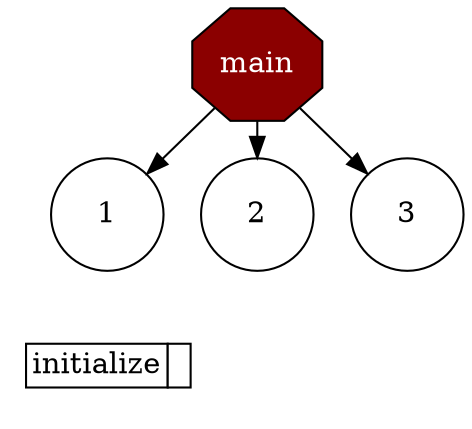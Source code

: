 digraph {
  rankdir=TB;
  labeljust="l";
  compound= true;
  subgraph dependence_graph {
    ranksep=0.20;
    node[height=0.75];

Synchro0[label="main", shape=octagon, style=filled fillcolor="#8B0000" fontcolor="#FFFFFF"];
1[shape=circle, style=filled fillcolor="#ffffff" fontcolor="#000000"];
Synchro0 -> 1;
2[shape=circle, style=filled fillcolor="#ffffff" fontcolor="#000000"];
Synchro0 -> 2;
3[shape=circle, style=filled fillcolor="#ffffff" fontcolor="#000000"];
Synchro0 -> 3;  }
  subgraph legend {
    rank=sink;
    node [shape=plaintext, height=0.75];
    ranksep=0.20;
    label = "Legend";
    key [label=<
      <table border="0" cellpadding="2" cellspacing="0" cellborder="1">
<tr>
<td align="right">initialize</td>
<td bgcolor="#ffffff">&nbsp;</td>
</tr>
      </table>
    >]
  }
}
